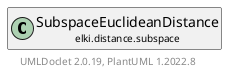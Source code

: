 @startuml
    remove .*\.(Instance|Par|Parameterizer|Factory)$
    set namespaceSeparator none
    hide empty fields
    hide empty methods

    class "<size:14>SubspaceEuclideanDistance.Par\n<size:10>elki.distance.subspace" as elki.distance.subspace.SubspaceEuclideanDistance.Par [[SubspaceEuclideanDistance.Par.html]] {
        +make(): SubspaceEuclideanDistance
    }

    abstract class "<size:14>AbstractDimensionsSelectingDistance.Par\n<size:10>elki.distance.subspace" as elki.distance.subspace.AbstractDimensionsSelectingDistance.Par [[AbstractDimensionsSelectingDistance.Par.html]]
    class "<size:14>SubspaceEuclideanDistance\n<size:10>elki.distance.subspace" as elki.distance.subspace.SubspaceEuclideanDistance [[SubspaceEuclideanDistance.html]]

    elki.distance.subspace.AbstractDimensionsSelectingDistance.Par <|-- elki.distance.subspace.SubspaceEuclideanDistance.Par
    elki.distance.subspace.SubspaceEuclideanDistance +-- elki.distance.subspace.SubspaceEuclideanDistance.Par

    center footer UMLDoclet 2.0.19, PlantUML 1.2022.8
@enduml
